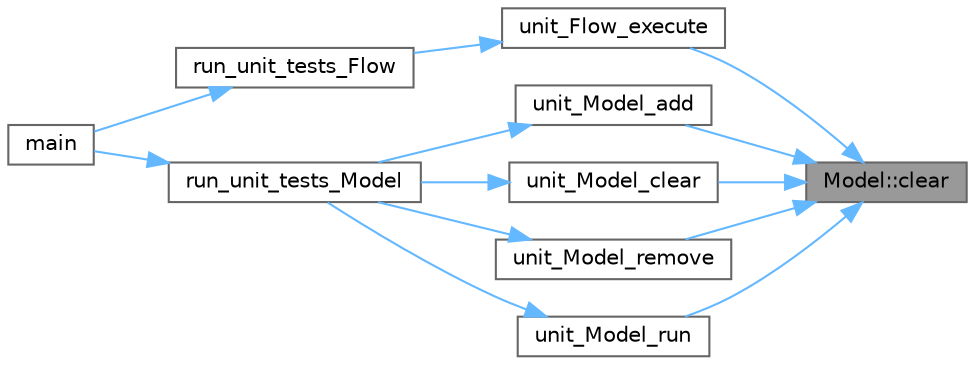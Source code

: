 digraph "Model::clear"
{
 // LATEX_PDF_SIZE
  bgcolor="transparent";
  edge [fontname=Helvetica,fontsize=10,labelfontname=Helvetica,labelfontsize=10];
  node [fontname=Helvetica,fontsize=10,shape=box,height=0.2,width=0.4];
  rankdir="RL";
  Node1 [label="Model::clear",height=0.2,width=0.4,color="gray40", fillcolor="grey60", style="filled", fontcolor="black",tooltip="Clear the model, removing all of its systems and flows."];
  Node1 -> Node2 [dir="back",color="steelblue1",style="solid"];
  Node2 [label="unit_Flow_execute",height=0.2,width=0.4,color="grey40", fillcolor="white", style="filled",URL="$unit__flow_8cpp.html#afde1feedc7a89ff8baf0a88d1afc35f2",tooltip=" "];
  Node2 -> Node3 [dir="back",color="steelblue1",style="solid"];
  Node3 [label="run_unit_tests_Flow",height=0.2,width=0.4,color="grey40", fillcolor="white", style="filled",URL="$unit__flow_8cpp.html#ad22590f3fd206c1de5ae1a673917de8c",tooltip=" "];
  Node3 -> Node4 [dir="back",color="steelblue1",style="solid"];
  Node4 [label="main",height=0.2,width=0.4,color="grey40", fillcolor="white", style="filled",URL="$unit_2main_8cpp.html#ae66f6b31b5ad750f1fe042a706a4e3d4",tooltip=" "];
  Node1 -> Node5 [dir="back",color="steelblue1",style="solid"];
  Node5 [label="unit_Model_add",height=0.2,width=0.4,color="grey40", fillcolor="white", style="filled",URL="$unit__model_8cpp.html#a4fa06dc7ad55e19bd871ad7522304a10",tooltip=" "];
  Node5 -> Node6 [dir="back",color="steelblue1",style="solid"];
  Node6 [label="run_unit_tests_Model",height=0.2,width=0.4,color="grey40", fillcolor="white", style="filled",URL="$unit__model_8cpp.html#ac9809e814596bf9bf3c37918190a866c",tooltip=" "];
  Node6 -> Node4 [dir="back",color="steelblue1",style="solid"];
  Node1 -> Node7 [dir="back",color="steelblue1",style="solid"];
  Node7 [label="unit_Model_clear",height=0.2,width=0.4,color="grey40", fillcolor="white", style="filled",URL="$unit__model_8cpp.html#a531a255b0784cc02239bfe7de7f2e50a",tooltip=" "];
  Node7 -> Node6 [dir="back",color="steelblue1",style="solid"];
  Node1 -> Node8 [dir="back",color="steelblue1",style="solid"];
  Node8 [label="unit_Model_remove",height=0.2,width=0.4,color="grey40", fillcolor="white", style="filled",URL="$unit__model_8cpp.html#a84e5706c795959ab594969a0ce6aeb02",tooltip=" "];
  Node8 -> Node6 [dir="back",color="steelblue1",style="solid"];
  Node1 -> Node9 [dir="back",color="steelblue1",style="solid"];
  Node9 [label="unit_Model_run",height=0.2,width=0.4,color="grey40", fillcolor="white", style="filled",URL="$unit__model_8cpp.html#a47f444f7adf42d9fe780632ef2e324d6",tooltip=" "];
  Node9 -> Node6 [dir="back",color="steelblue1",style="solid"];
}
